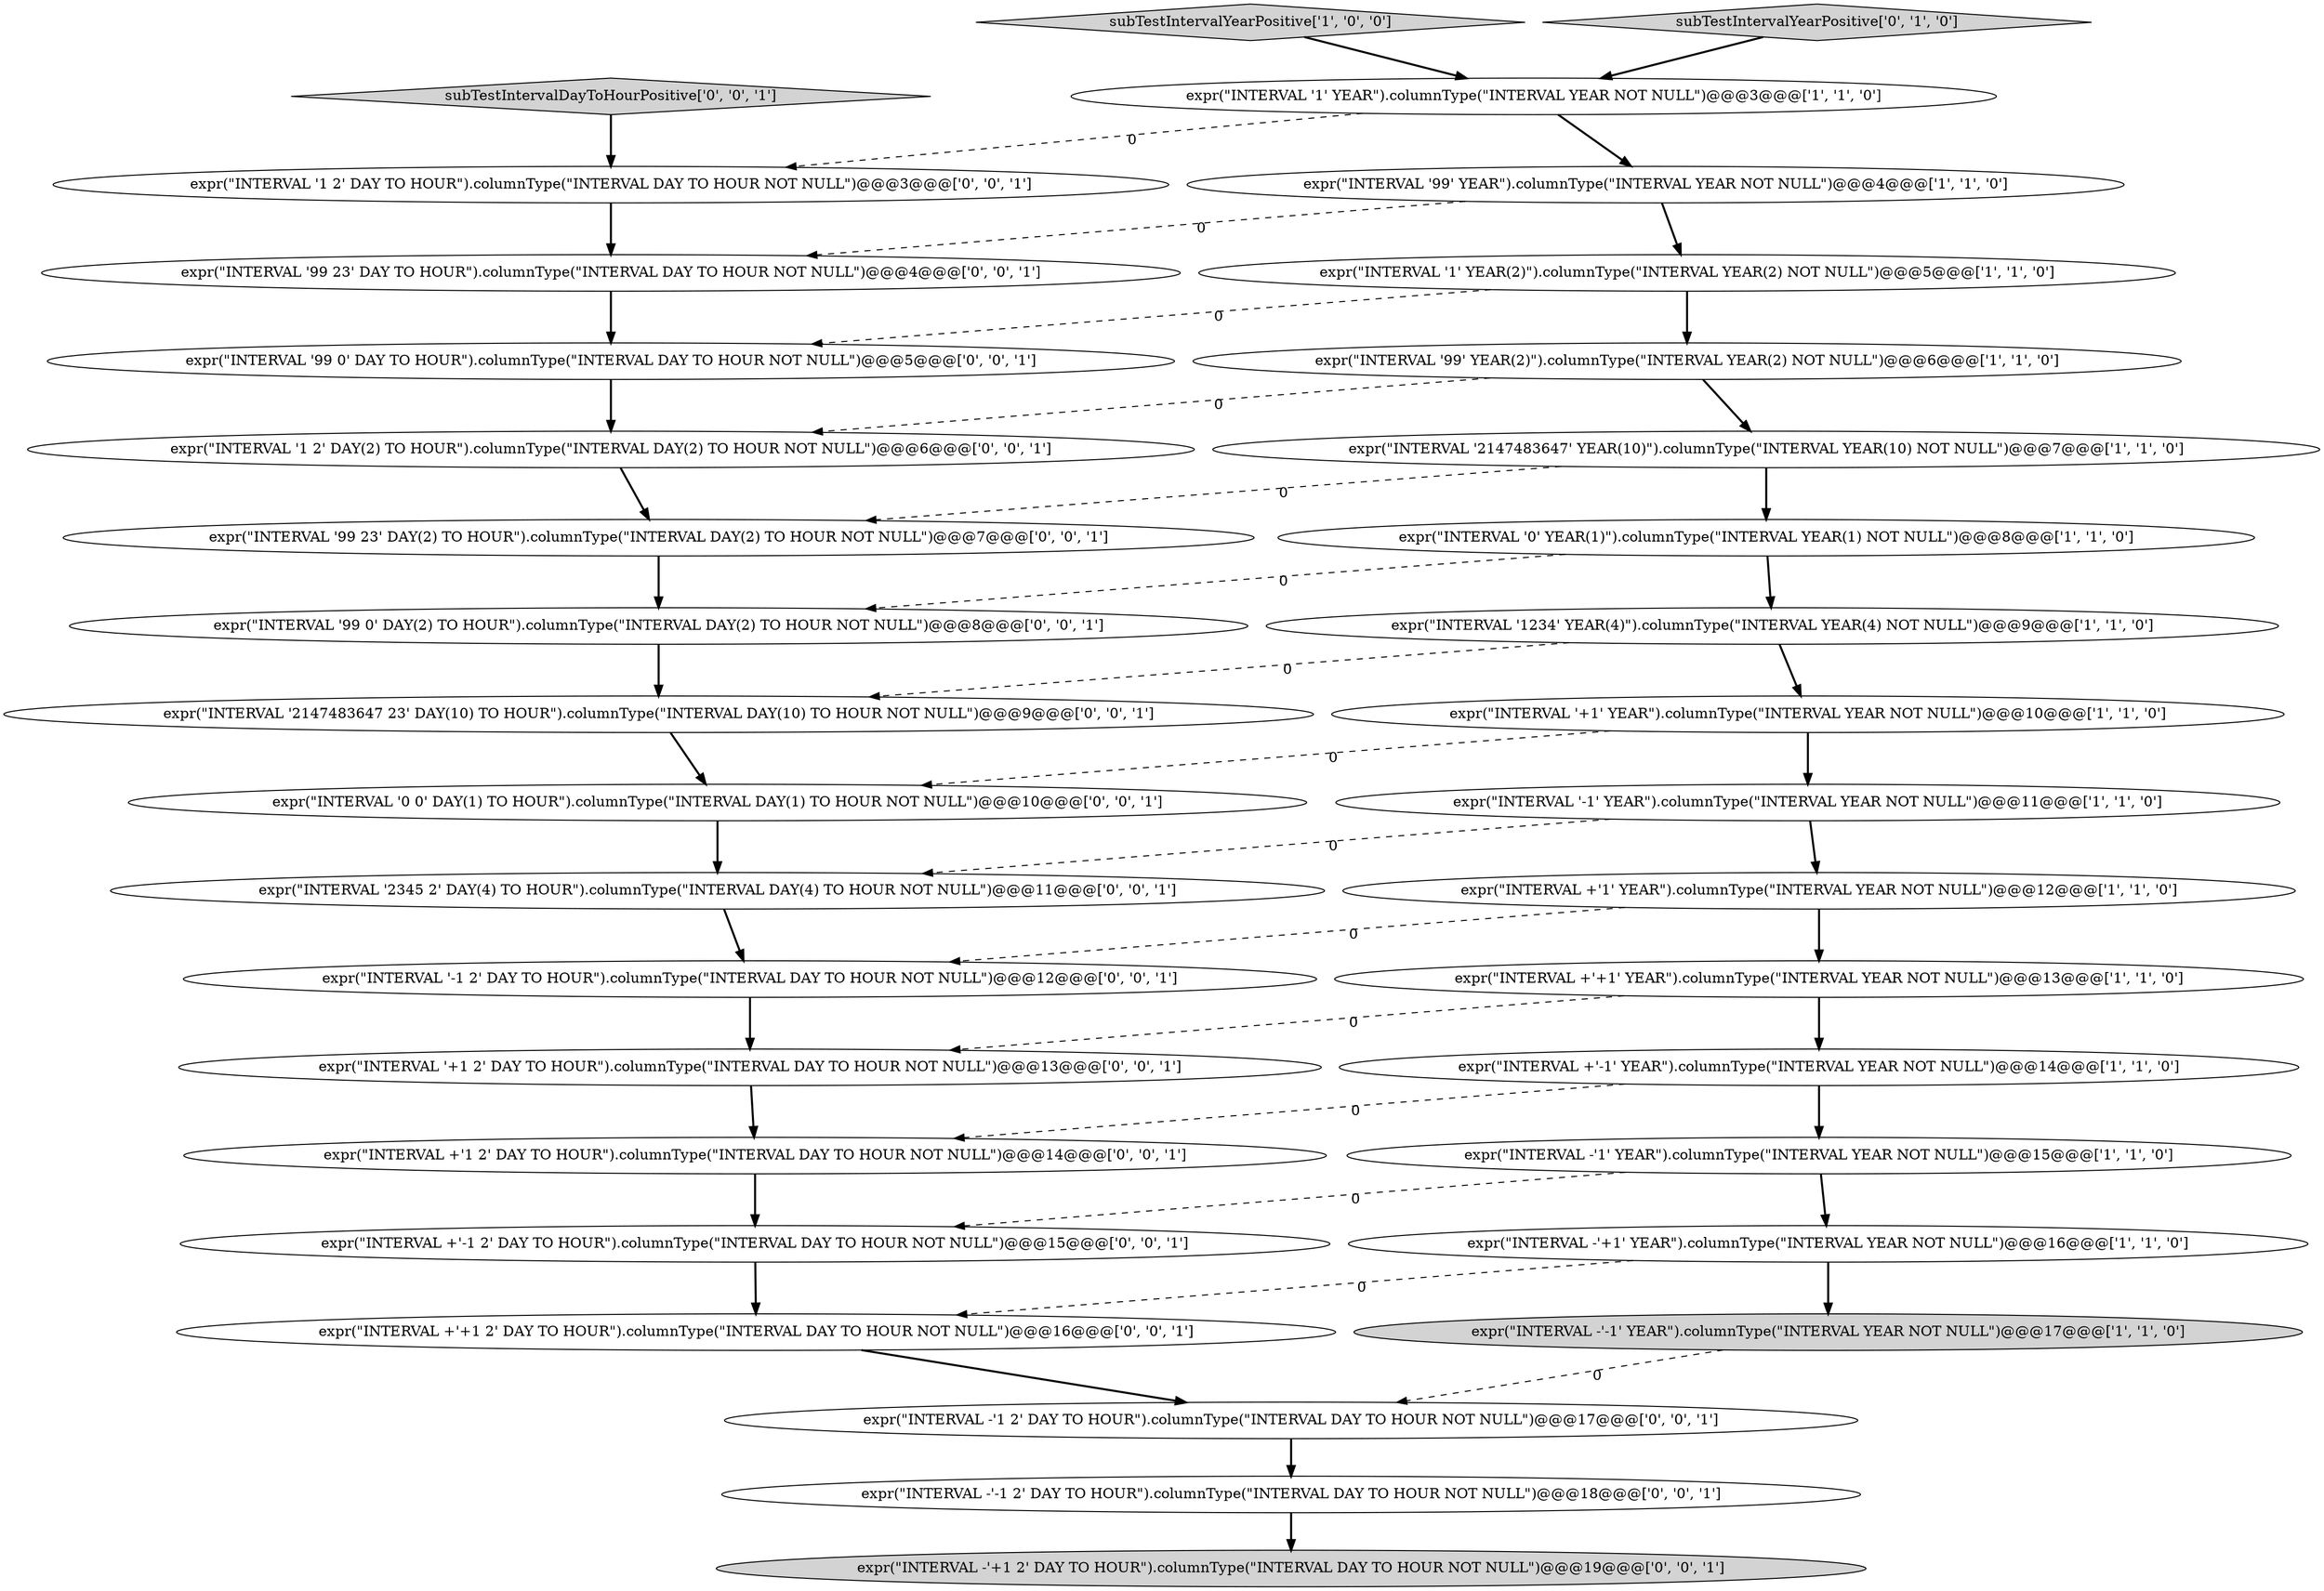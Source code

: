 digraph {
4 [style = filled, label = "expr(\"INTERVAL -'+1' YEAR\").columnType(\"INTERVAL YEAR NOT NULL\")@@@16@@@['1', '1', '0']", fillcolor = white, shape = ellipse image = "AAA0AAABBB1BBB"];
34 [style = filled, label = "expr(\"INTERVAL '99 23' DAY(2) TO HOUR\").columnType(\"INTERVAL DAY(2) TO HOUR NOT NULL\")@@@7@@@['0', '0', '1']", fillcolor = white, shape = ellipse image = "AAA0AAABBB3BBB"];
14 [style = filled, label = "expr(\"INTERVAL -'1' YEAR\").columnType(\"INTERVAL YEAR NOT NULL\")@@@15@@@['1', '1', '0']", fillcolor = white, shape = ellipse image = "AAA0AAABBB1BBB"];
9 [style = filled, label = "expr(\"INTERVAL -'-1' YEAR\").columnType(\"INTERVAL YEAR NOT NULL\")@@@17@@@['1', '1', '0']", fillcolor = lightgray, shape = ellipse image = "AAA0AAABBB1BBB"];
12 [style = filled, label = "expr(\"INTERVAL '99' YEAR(2)\").columnType(\"INTERVAL YEAR(2) NOT NULL\")@@@6@@@['1', '1', '0']", fillcolor = white, shape = ellipse image = "AAA0AAABBB1BBB"];
22 [style = filled, label = "expr(\"INTERVAL '99 23' DAY TO HOUR\").columnType(\"INTERVAL DAY TO HOUR NOT NULL\")@@@4@@@['0', '0', '1']", fillcolor = white, shape = ellipse image = "AAA0AAABBB3BBB"];
29 [style = filled, label = "expr(\"INTERVAL +'1 2' DAY TO HOUR\").columnType(\"INTERVAL DAY TO HOUR NOT NULL\")@@@14@@@['0', '0', '1']", fillcolor = white, shape = ellipse image = "AAA0AAABBB3BBB"];
8 [style = filled, label = "expr(\"INTERVAL '1' YEAR(2)\").columnType(\"INTERVAL YEAR(2) NOT NULL\")@@@5@@@['1', '1', '0']", fillcolor = white, shape = ellipse image = "AAA0AAABBB1BBB"];
6 [style = filled, label = "expr(\"INTERVAL '99' YEAR\").columnType(\"INTERVAL YEAR NOT NULL\")@@@4@@@['1', '1', '0']", fillcolor = white, shape = ellipse image = "AAA0AAABBB1BBB"];
2 [style = filled, label = "expr(\"INTERVAL '-1' YEAR\").columnType(\"INTERVAL YEAR NOT NULL\")@@@11@@@['1', '1', '0']", fillcolor = white, shape = ellipse image = "AAA0AAABBB1BBB"];
3 [style = filled, label = "expr(\"INTERVAL '2147483647' YEAR(10)\").columnType(\"INTERVAL YEAR(10) NOT NULL\")@@@7@@@['1', '1', '0']", fillcolor = white, shape = ellipse image = "AAA0AAABBB1BBB"];
18 [style = filled, label = "expr(\"INTERVAL '1 2' DAY(2) TO HOUR\").columnType(\"INTERVAL DAY(2) TO HOUR NOT NULL\")@@@6@@@['0', '0', '1']", fillcolor = white, shape = ellipse image = "AAA0AAABBB3BBB"];
26 [style = filled, label = "expr(\"INTERVAL '0 0' DAY(1) TO HOUR\").columnType(\"INTERVAL DAY(1) TO HOUR NOT NULL\")@@@10@@@['0', '0', '1']", fillcolor = white, shape = ellipse image = "AAA0AAABBB3BBB"];
19 [style = filled, label = "expr(\"INTERVAL '+1 2' DAY TO HOUR\").columnType(\"INTERVAL DAY TO HOUR NOT NULL\")@@@13@@@['0', '0', '1']", fillcolor = white, shape = ellipse image = "AAA0AAABBB3BBB"];
20 [style = filled, label = "expr(\"INTERVAL '1 2' DAY TO HOUR\").columnType(\"INTERVAL DAY TO HOUR NOT NULL\")@@@3@@@['0', '0', '1']", fillcolor = white, shape = ellipse image = "AAA0AAABBB3BBB"];
27 [style = filled, label = "expr(\"INTERVAL '99 0' DAY(2) TO HOUR\").columnType(\"INTERVAL DAY(2) TO HOUR NOT NULL\")@@@8@@@['0', '0', '1']", fillcolor = white, shape = ellipse image = "AAA0AAABBB3BBB"];
10 [style = filled, label = "expr(\"INTERVAL +'+1' YEAR\").columnType(\"INTERVAL YEAR NOT NULL\")@@@13@@@['1', '1', '0']", fillcolor = white, shape = ellipse image = "AAA0AAABBB1BBB"];
0 [style = filled, label = "expr(\"INTERVAL '+1' YEAR\").columnType(\"INTERVAL YEAR NOT NULL\")@@@10@@@['1', '1', '0']", fillcolor = white, shape = ellipse image = "AAA0AAABBB1BBB"];
1 [style = filled, label = "expr(\"INTERVAL '1' YEAR\").columnType(\"INTERVAL YEAR NOT NULL\")@@@3@@@['1', '1', '0']", fillcolor = white, shape = ellipse image = "AAA0AAABBB1BBB"];
31 [style = filled, label = "expr(\"INTERVAL -'1 2' DAY TO HOUR\").columnType(\"INTERVAL DAY TO HOUR NOT NULL\")@@@17@@@['0', '0', '1']", fillcolor = white, shape = ellipse image = "AAA0AAABBB3BBB"];
23 [style = filled, label = "expr(\"INTERVAL -'+1 2' DAY TO HOUR\").columnType(\"INTERVAL DAY TO HOUR NOT NULL\")@@@19@@@['0', '0', '1']", fillcolor = lightgray, shape = ellipse image = "AAA0AAABBB3BBB"];
21 [style = filled, label = "expr(\"INTERVAL +'-1 2' DAY TO HOUR\").columnType(\"INTERVAL DAY TO HOUR NOT NULL\")@@@15@@@['0', '0', '1']", fillcolor = white, shape = ellipse image = "AAA0AAABBB3BBB"];
11 [style = filled, label = "expr(\"INTERVAL +'-1' YEAR\").columnType(\"INTERVAL YEAR NOT NULL\")@@@14@@@['1', '1', '0']", fillcolor = white, shape = ellipse image = "AAA0AAABBB1BBB"];
25 [style = filled, label = "expr(\"INTERVAL -'-1 2' DAY TO HOUR\").columnType(\"INTERVAL DAY TO HOUR NOT NULL\")@@@18@@@['0', '0', '1']", fillcolor = white, shape = ellipse image = "AAA0AAABBB3BBB"];
28 [style = filled, label = "subTestIntervalDayToHourPositive['0', '0', '1']", fillcolor = lightgray, shape = diamond image = "AAA0AAABBB3BBB"];
7 [style = filled, label = "subTestIntervalYearPositive['1', '0', '0']", fillcolor = lightgray, shape = diamond image = "AAA0AAABBB1BBB"];
5 [style = filled, label = "expr(\"INTERVAL '1234' YEAR(4)\").columnType(\"INTERVAL YEAR(4) NOT NULL\")@@@9@@@['1', '1', '0']", fillcolor = white, shape = ellipse image = "AAA0AAABBB1BBB"];
24 [style = filled, label = "expr(\"INTERVAL '2345 2' DAY(4) TO HOUR\").columnType(\"INTERVAL DAY(4) TO HOUR NOT NULL\")@@@11@@@['0', '0', '1']", fillcolor = white, shape = ellipse image = "AAA0AAABBB3BBB"];
15 [style = filled, label = "expr(\"INTERVAL +'1' YEAR\").columnType(\"INTERVAL YEAR NOT NULL\")@@@12@@@['1', '1', '0']", fillcolor = white, shape = ellipse image = "AAA0AAABBB1BBB"];
30 [style = filled, label = "expr(\"INTERVAL '2147483647 23' DAY(10) TO HOUR\").columnType(\"INTERVAL DAY(10) TO HOUR NOT NULL\")@@@9@@@['0', '0', '1']", fillcolor = white, shape = ellipse image = "AAA0AAABBB3BBB"];
33 [style = filled, label = "expr(\"INTERVAL '99 0' DAY TO HOUR\").columnType(\"INTERVAL DAY TO HOUR NOT NULL\")@@@5@@@['0', '0', '1']", fillcolor = white, shape = ellipse image = "AAA0AAABBB3BBB"];
32 [style = filled, label = "expr(\"INTERVAL +'+1 2' DAY TO HOUR\").columnType(\"INTERVAL DAY TO HOUR NOT NULL\")@@@16@@@['0', '0', '1']", fillcolor = white, shape = ellipse image = "AAA0AAABBB3BBB"];
16 [style = filled, label = "subTestIntervalYearPositive['0', '1', '0']", fillcolor = lightgray, shape = diamond image = "AAA0AAABBB2BBB"];
13 [style = filled, label = "expr(\"INTERVAL '0' YEAR(1)\").columnType(\"INTERVAL YEAR(1) NOT NULL\")@@@8@@@['1', '1', '0']", fillcolor = white, shape = ellipse image = "AAA0AAABBB1BBB"];
17 [style = filled, label = "expr(\"INTERVAL '-1 2' DAY TO HOUR\").columnType(\"INTERVAL DAY TO HOUR NOT NULL\")@@@12@@@['0', '0', '1']", fillcolor = white, shape = ellipse image = "AAA0AAABBB3BBB"];
4->9 [style = bold, label=""];
15->10 [style = bold, label=""];
22->33 [style = bold, label=""];
7->1 [style = bold, label=""];
31->25 [style = bold, label=""];
11->14 [style = bold, label=""];
28->20 [style = bold, label=""];
25->23 [style = bold, label=""];
8->33 [style = dashed, label="0"];
18->34 [style = bold, label=""];
19->29 [style = bold, label=""];
10->19 [style = dashed, label="0"];
27->30 [style = bold, label=""];
0->2 [style = bold, label=""];
30->26 [style = bold, label=""];
11->29 [style = dashed, label="0"];
0->26 [style = dashed, label="0"];
26->24 [style = bold, label=""];
17->19 [style = bold, label=""];
29->21 [style = bold, label=""];
6->22 [style = dashed, label="0"];
20->22 [style = bold, label=""];
1->20 [style = dashed, label="0"];
4->32 [style = dashed, label="0"];
1->6 [style = bold, label=""];
14->4 [style = bold, label=""];
3->34 [style = dashed, label="0"];
13->27 [style = dashed, label="0"];
9->31 [style = dashed, label="0"];
5->0 [style = bold, label=""];
16->1 [style = bold, label=""];
33->18 [style = bold, label=""];
2->15 [style = bold, label=""];
6->8 [style = bold, label=""];
24->17 [style = bold, label=""];
21->32 [style = bold, label=""];
13->5 [style = bold, label=""];
3->13 [style = bold, label=""];
15->17 [style = dashed, label="0"];
12->18 [style = dashed, label="0"];
14->21 [style = dashed, label="0"];
12->3 [style = bold, label=""];
2->24 [style = dashed, label="0"];
32->31 [style = bold, label=""];
8->12 [style = bold, label=""];
5->30 [style = dashed, label="0"];
34->27 [style = bold, label=""];
10->11 [style = bold, label=""];
}
